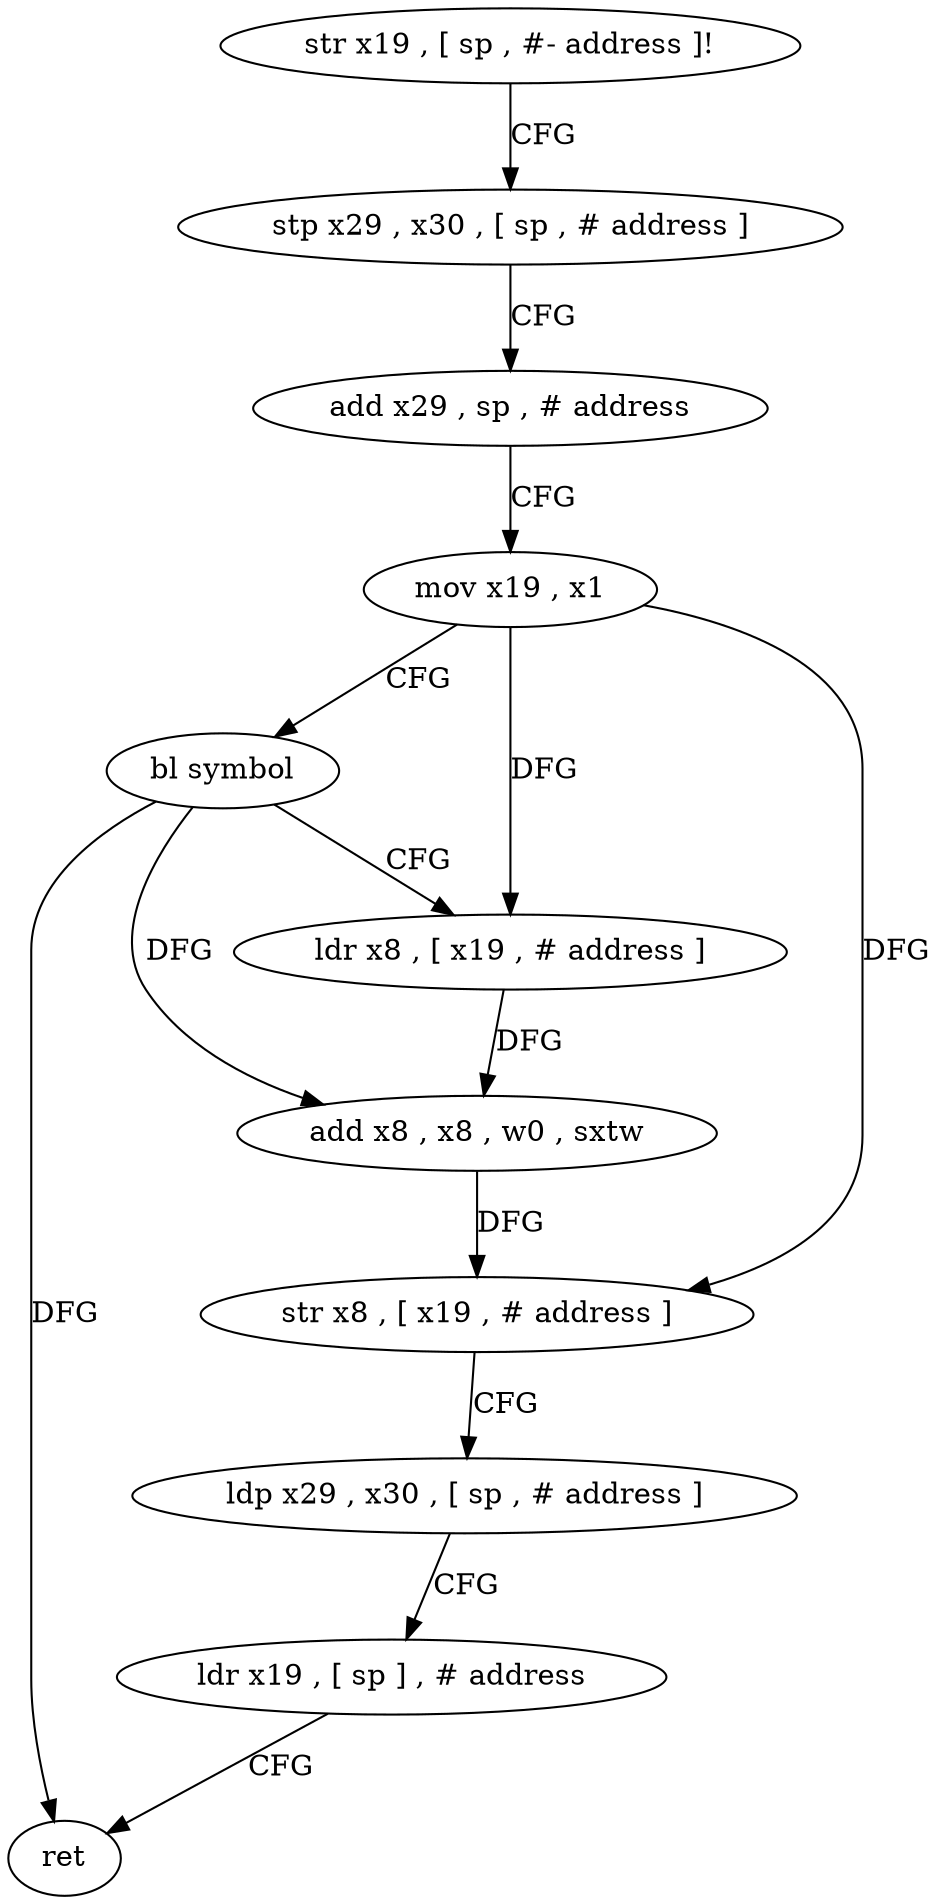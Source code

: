 digraph "func" {
"4226184" [label = "str x19 , [ sp , #- address ]!" ]
"4226188" [label = "stp x29 , x30 , [ sp , # address ]" ]
"4226192" [label = "add x29 , sp , # address" ]
"4226196" [label = "mov x19 , x1" ]
"4226200" [label = "bl symbol" ]
"4226204" [label = "ldr x8 , [ x19 , # address ]" ]
"4226208" [label = "add x8 , x8 , w0 , sxtw" ]
"4226212" [label = "str x8 , [ x19 , # address ]" ]
"4226216" [label = "ldp x29 , x30 , [ sp , # address ]" ]
"4226220" [label = "ldr x19 , [ sp ] , # address" ]
"4226224" [label = "ret" ]
"4226184" -> "4226188" [ label = "CFG" ]
"4226188" -> "4226192" [ label = "CFG" ]
"4226192" -> "4226196" [ label = "CFG" ]
"4226196" -> "4226200" [ label = "CFG" ]
"4226196" -> "4226204" [ label = "DFG" ]
"4226196" -> "4226212" [ label = "DFG" ]
"4226200" -> "4226204" [ label = "CFG" ]
"4226200" -> "4226208" [ label = "DFG" ]
"4226200" -> "4226224" [ label = "DFG" ]
"4226204" -> "4226208" [ label = "DFG" ]
"4226208" -> "4226212" [ label = "DFG" ]
"4226212" -> "4226216" [ label = "CFG" ]
"4226216" -> "4226220" [ label = "CFG" ]
"4226220" -> "4226224" [ label = "CFG" ]
}
